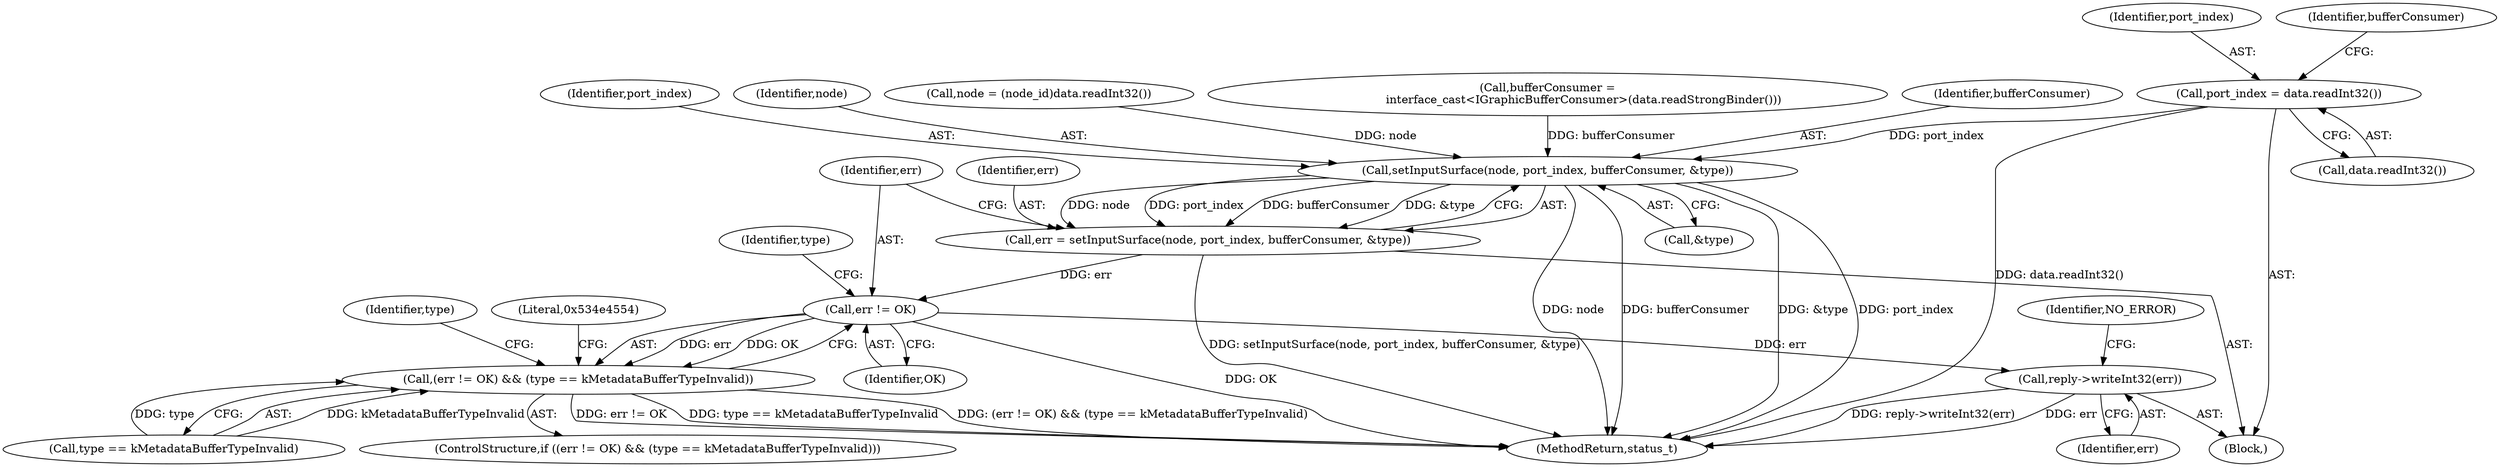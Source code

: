 digraph "0_Android_0bb5ced60304da7f61478ffd359e7ba65d72f181@API" {
"1000868" [label="(Call,port_index = data.readInt32())"];
"1000886" [label="(Call,setInputSurface(node, port_index, bufferConsumer, &type))"];
"1000884" [label="(Call,err = setInputSurface(node, port_index, bufferConsumer, &type))"];
"1000894" [label="(Call,err != OK)"];
"1000893" [label="(Call,(err != OK) && (type == kMetadataBufferTypeInvalid))"];
"1000906" [label="(Call,reply->writeInt32(err))"];
"1000869" [label="(Identifier,port_index)"];
"1000884" [label="(Call,err = setInputSurface(node, port_index, bufferConsumer, &type))"];
"1000890" [label="(Call,&type)"];
"1000905" [label="(Identifier,type)"];
"1000870" [label="(Call,data.readInt32())"];
"1000906" [label="(Call,reply->writeInt32(err))"];
"1001337" [label="(MethodReturn,status_t)"];
"1000902" [label="(Literal,0x534e4554)"];
"1000873" [label="(Identifier,bufferConsumer)"];
"1000856" [label="(Block,)"];
"1000885" [label="(Identifier,err)"];
"1000894" [label="(Call,err != OK)"];
"1000892" [label="(ControlStructure,if ((err != OK) && (type == kMetadataBufferTypeInvalid)))"];
"1000888" [label="(Identifier,port_index)"];
"1000895" [label="(Identifier,err)"];
"1000893" [label="(Call,(err != OK) && (type == kMetadataBufferTypeInvalid))"];
"1000887" [label="(Identifier,node)"];
"1000907" [label="(Identifier,err)"];
"1000886" [label="(Call,setInputSurface(node, port_index, bufferConsumer, &type))"];
"1000868" [label="(Call,port_index = data.readInt32())"];
"1000897" [label="(Call,type == kMetadataBufferTypeInvalid)"];
"1000898" [label="(Identifier,type)"];
"1000862" [label="(Call,node = (node_id)data.readInt32())"];
"1000909" [label="(Identifier,NO_ERROR)"];
"1000872" [label="(Call,bufferConsumer =\n                    interface_cast<IGraphicBufferConsumer>(data.readStrongBinder()))"];
"1000896" [label="(Identifier,OK)"];
"1000889" [label="(Identifier,bufferConsumer)"];
"1000868" -> "1000856"  [label="AST: "];
"1000868" -> "1000870"  [label="CFG: "];
"1000869" -> "1000868"  [label="AST: "];
"1000870" -> "1000868"  [label="AST: "];
"1000873" -> "1000868"  [label="CFG: "];
"1000868" -> "1001337"  [label="DDG: data.readInt32()"];
"1000868" -> "1000886"  [label="DDG: port_index"];
"1000886" -> "1000884"  [label="AST: "];
"1000886" -> "1000890"  [label="CFG: "];
"1000887" -> "1000886"  [label="AST: "];
"1000888" -> "1000886"  [label="AST: "];
"1000889" -> "1000886"  [label="AST: "];
"1000890" -> "1000886"  [label="AST: "];
"1000884" -> "1000886"  [label="CFG: "];
"1000886" -> "1001337"  [label="DDG: &type"];
"1000886" -> "1001337"  [label="DDG: node"];
"1000886" -> "1001337"  [label="DDG: port_index"];
"1000886" -> "1001337"  [label="DDG: bufferConsumer"];
"1000886" -> "1000884"  [label="DDG: node"];
"1000886" -> "1000884"  [label="DDG: port_index"];
"1000886" -> "1000884"  [label="DDG: bufferConsumer"];
"1000886" -> "1000884"  [label="DDG: &type"];
"1000862" -> "1000886"  [label="DDG: node"];
"1000872" -> "1000886"  [label="DDG: bufferConsumer"];
"1000884" -> "1000856"  [label="AST: "];
"1000885" -> "1000884"  [label="AST: "];
"1000895" -> "1000884"  [label="CFG: "];
"1000884" -> "1001337"  [label="DDG: setInputSurface(node, port_index, bufferConsumer, &type)"];
"1000884" -> "1000894"  [label="DDG: err"];
"1000894" -> "1000893"  [label="AST: "];
"1000894" -> "1000896"  [label="CFG: "];
"1000895" -> "1000894"  [label="AST: "];
"1000896" -> "1000894"  [label="AST: "];
"1000898" -> "1000894"  [label="CFG: "];
"1000893" -> "1000894"  [label="CFG: "];
"1000894" -> "1001337"  [label="DDG: OK"];
"1000894" -> "1000893"  [label="DDG: err"];
"1000894" -> "1000893"  [label="DDG: OK"];
"1000894" -> "1000906"  [label="DDG: err"];
"1000893" -> "1000892"  [label="AST: "];
"1000893" -> "1000897"  [label="CFG: "];
"1000897" -> "1000893"  [label="AST: "];
"1000902" -> "1000893"  [label="CFG: "];
"1000905" -> "1000893"  [label="CFG: "];
"1000893" -> "1001337"  [label="DDG: type == kMetadataBufferTypeInvalid"];
"1000893" -> "1001337"  [label="DDG: (err != OK) && (type == kMetadataBufferTypeInvalid)"];
"1000893" -> "1001337"  [label="DDG: err != OK"];
"1000897" -> "1000893"  [label="DDG: type"];
"1000897" -> "1000893"  [label="DDG: kMetadataBufferTypeInvalid"];
"1000906" -> "1000856"  [label="AST: "];
"1000906" -> "1000907"  [label="CFG: "];
"1000907" -> "1000906"  [label="AST: "];
"1000909" -> "1000906"  [label="CFG: "];
"1000906" -> "1001337"  [label="DDG: reply->writeInt32(err)"];
"1000906" -> "1001337"  [label="DDG: err"];
}
